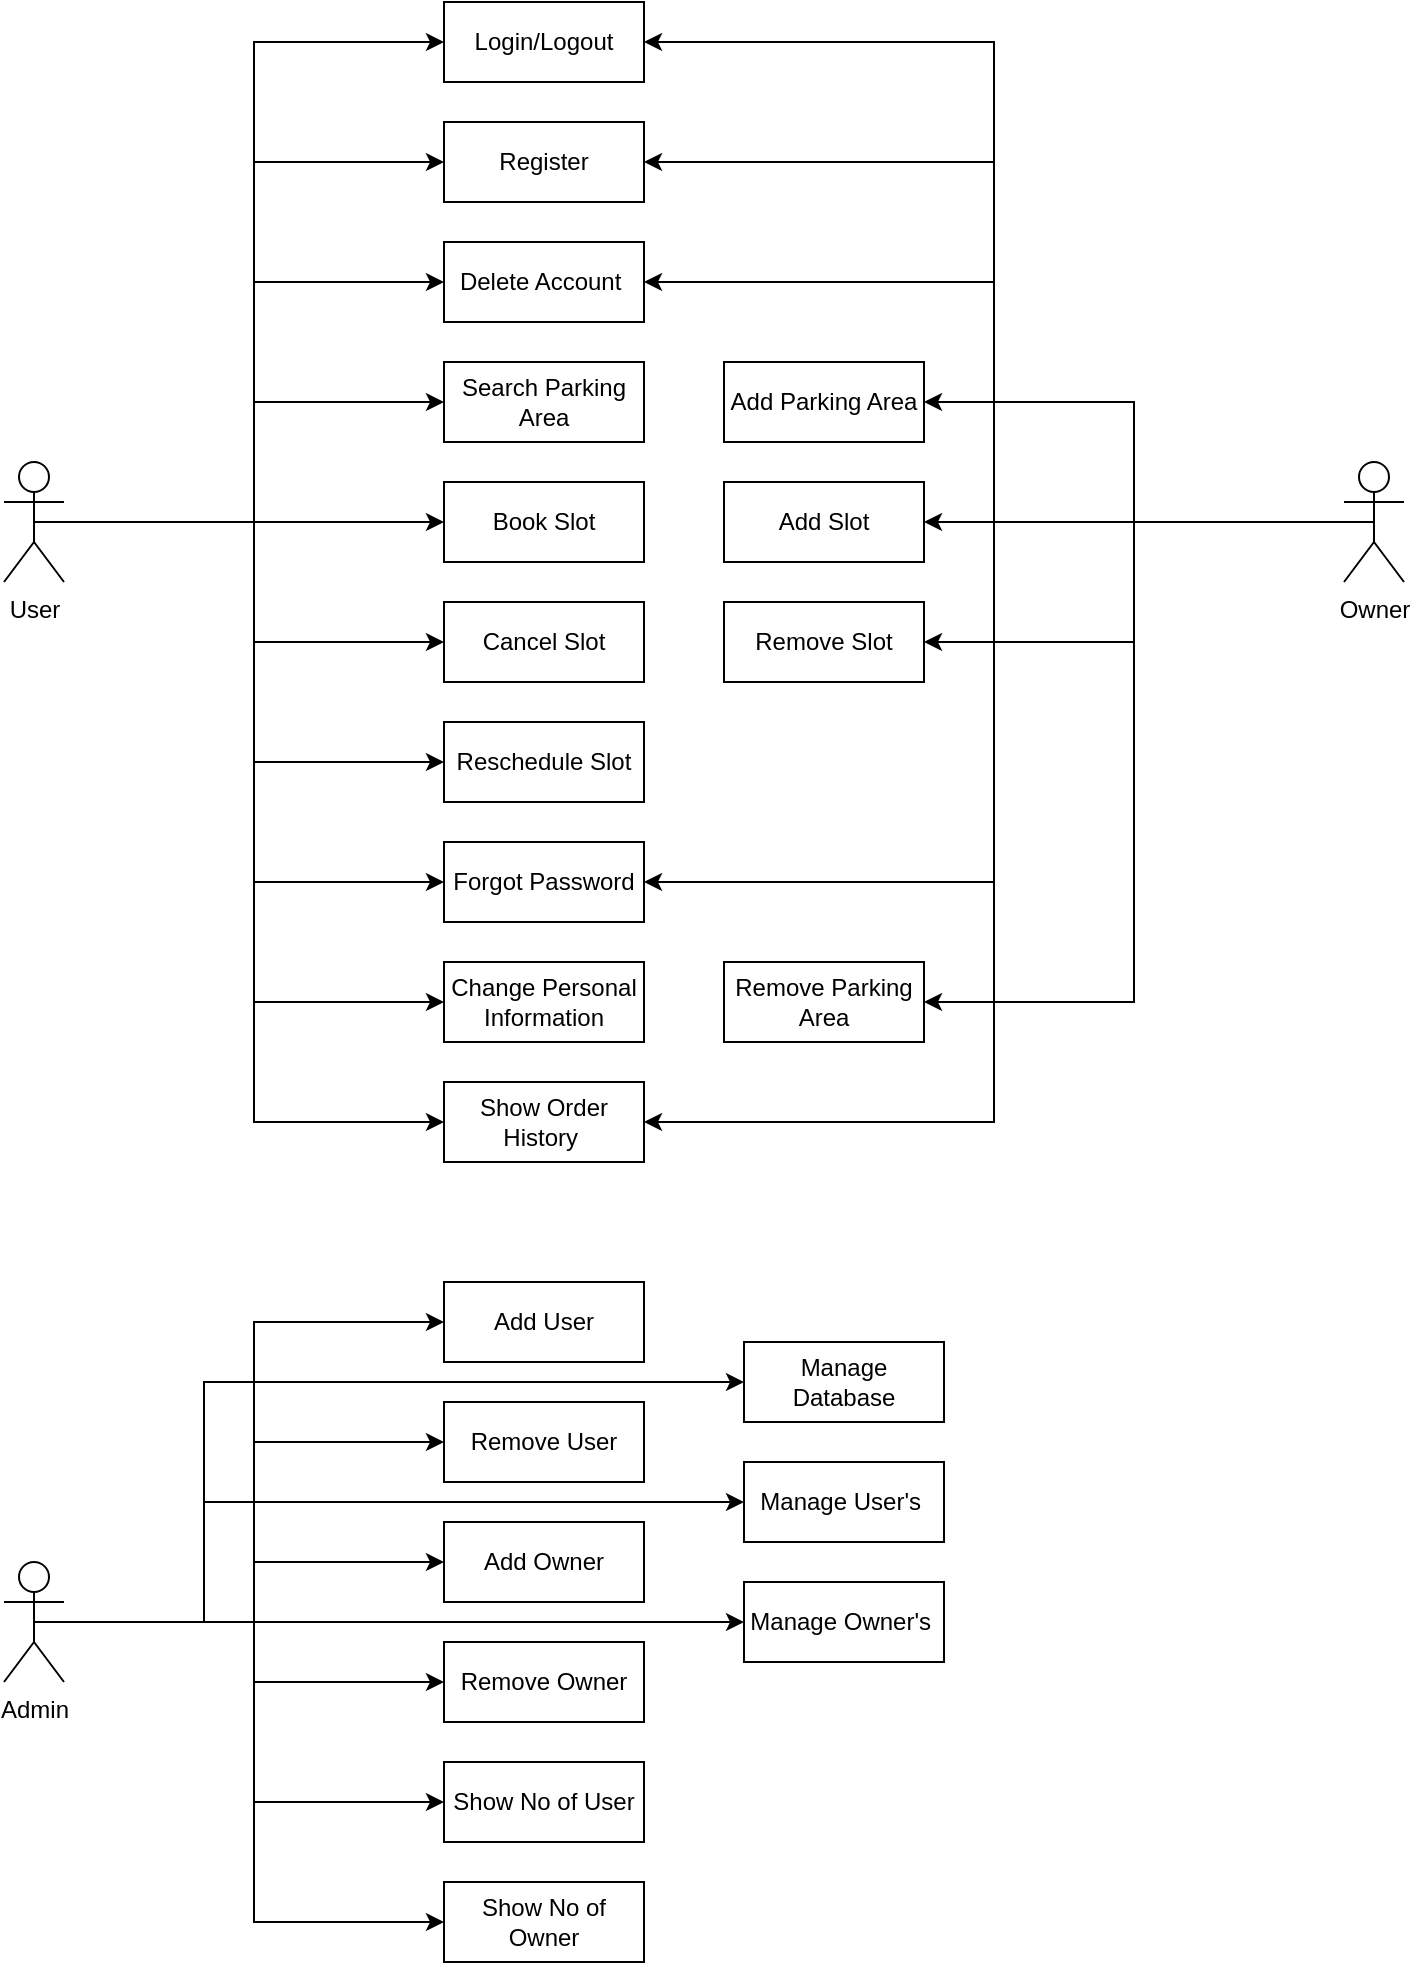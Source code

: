 <mxfile version="20.3.1" type="github">
  <diagram id="9JNc89d52sO5zC9LgYSv" name="Page-1">
    <mxGraphModel dx="1038" dy="571" grid="1" gridSize="10" guides="1" tooltips="1" connect="1" arrows="1" fold="1" page="1" pageScale="1" pageWidth="850" pageHeight="1100" math="0" shadow="0">
      <root>
        <mxCell id="0" />
        <mxCell id="1" parent="0" />
        <mxCell id="TXFs_DxhfUPZw4CZAY7L-6" style="edgeStyle=orthogonalEdgeStyle;rounded=0;orthogonalLoop=1;jettySize=auto;html=1;exitX=0.5;exitY=0.5;exitDx=0;exitDy=0;exitPerimeter=0;entryX=0;entryY=0.5;entryDx=0;entryDy=0;" parent="1" source="TXFs_DxhfUPZw4CZAY7L-1" target="TXFs_DxhfUPZw4CZAY7L-2" edge="1">
          <mxGeometry relative="1" as="geometry" />
        </mxCell>
        <mxCell id="TXFs_DxhfUPZw4CZAY7L-8" style="edgeStyle=orthogonalEdgeStyle;rounded=0;orthogonalLoop=1;jettySize=auto;html=1;exitX=0.5;exitY=0.5;exitDx=0;exitDy=0;exitPerimeter=0;entryX=0;entryY=0.5;entryDx=0;entryDy=0;" parent="1" source="TXFs_DxhfUPZw4CZAY7L-1" target="TXFs_DxhfUPZw4CZAY7L-5" edge="1">
          <mxGeometry relative="1" as="geometry" />
        </mxCell>
        <mxCell id="TXFs_DxhfUPZw4CZAY7L-9" style="edgeStyle=orthogonalEdgeStyle;rounded=0;orthogonalLoop=1;jettySize=auto;html=1;exitX=0.5;exitY=0.5;exitDx=0;exitDy=0;exitPerimeter=0;entryX=0;entryY=0.5;entryDx=0;entryDy=0;" parent="1" source="TXFs_DxhfUPZw4CZAY7L-1" target="TXFs_DxhfUPZw4CZAY7L-4" edge="1">
          <mxGeometry relative="1" as="geometry" />
        </mxCell>
        <mxCell id="TXFs_DxhfUPZw4CZAY7L-17" style="edgeStyle=orthogonalEdgeStyle;rounded=0;orthogonalLoop=1;jettySize=auto;html=1;exitX=0.5;exitY=0.5;exitDx=0;exitDy=0;exitPerimeter=0;entryX=0;entryY=0.5;entryDx=0;entryDy=0;" parent="1" source="TXFs_DxhfUPZw4CZAY7L-1" target="TXFs_DxhfUPZw4CZAY7L-11" edge="1">
          <mxGeometry relative="1" as="geometry" />
        </mxCell>
        <mxCell id="TXFs_DxhfUPZw4CZAY7L-18" style="edgeStyle=orthogonalEdgeStyle;rounded=0;orthogonalLoop=1;jettySize=auto;html=1;exitX=0.5;exitY=0.5;exitDx=0;exitDy=0;exitPerimeter=0;entryX=0;entryY=0.5;entryDx=0;entryDy=0;" parent="1" source="TXFs_DxhfUPZw4CZAY7L-1" target="TXFs_DxhfUPZw4CZAY7L-12" edge="1">
          <mxGeometry relative="1" as="geometry" />
        </mxCell>
        <mxCell id="TXFs_DxhfUPZw4CZAY7L-19" style="edgeStyle=orthogonalEdgeStyle;rounded=0;orthogonalLoop=1;jettySize=auto;html=1;exitX=0.5;exitY=0.5;exitDx=0;exitDy=0;exitPerimeter=0;entryX=0;entryY=0.5;entryDx=0;entryDy=0;" parent="1" source="TXFs_DxhfUPZw4CZAY7L-1" target="TXFs_DxhfUPZw4CZAY7L-13" edge="1">
          <mxGeometry relative="1" as="geometry" />
        </mxCell>
        <mxCell id="TXFs_DxhfUPZw4CZAY7L-20" style="edgeStyle=orthogonalEdgeStyle;rounded=0;orthogonalLoop=1;jettySize=auto;html=1;exitX=0.5;exitY=0.5;exitDx=0;exitDy=0;exitPerimeter=0;entryX=0;entryY=0.5;entryDx=0;entryDy=0;" parent="1" source="TXFs_DxhfUPZw4CZAY7L-1" target="TXFs_DxhfUPZw4CZAY7L-14" edge="1">
          <mxGeometry relative="1" as="geometry" />
        </mxCell>
        <mxCell id="TXFs_DxhfUPZw4CZAY7L-21" style="edgeStyle=orthogonalEdgeStyle;rounded=0;orthogonalLoop=1;jettySize=auto;html=1;exitX=0.5;exitY=0.5;exitDx=0;exitDy=0;exitPerimeter=0;entryX=0;entryY=0.5;entryDx=0;entryDy=0;" parent="1" source="TXFs_DxhfUPZw4CZAY7L-1" target="TXFs_DxhfUPZw4CZAY7L-15" edge="1">
          <mxGeometry relative="1" as="geometry" />
        </mxCell>
        <mxCell id="TXFs_DxhfUPZw4CZAY7L-24" style="edgeStyle=orthogonalEdgeStyle;rounded=0;orthogonalLoop=1;jettySize=auto;html=1;exitX=0.5;exitY=0.5;exitDx=0;exitDy=0;exitPerimeter=0;entryX=0;entryY=0.5;entryDx=0;entryDy=0;" parent="1" source="TXFs_DxhfUPZw4CZAY7L-1" target="TXFs_DxhfUPZw4CZAY7L-23" edge="1">
          <mxGeometry relative="1" as="geometry" />
        </mxCell>
        <mxCell id="TXFs_DxhfUPZw4CZAY7L-27" style="edgeStyle=orthogonalEdgeStyle;rounded=0;orthogonalLoop=1;jettySize=auto;html=1;exitX=0.5;exitY=0.5;exitDx=0;exitDy=0;exitPerimeter=0;entryX=0;entryY=0.5;entryDx=0;entryDy=0;" parent="1" source="TXFs_DxhfUPZw4CZAY7L-1" target="TXFs_DxhfUPZw4CZAY7L-26" edge="1">
          <mxGeometry relative="1" as="geometry" />
        </mxCell>
        <mxCell id="TXFs_DxhfUPZw4CZAY7L-1" value="User" style="shape=umlActor;verticalLabelPosition=bottom;verticalAlign=top;html=1;outlineConnect=0;" parent="1" vertex="1">
          <mxGeometry x="100" y="310" width="30" height="60" as="geometry" />
        </mxCell>
        <mxCell id="TXFs_DxhfUPZw4CZAY7L-2" value="Login/Logout" style="rounded=0;whiteSpace=wrap;html=1;" parent="1" vertex="1">
          <mxGeometry x="320" y="80" width="100" height="40" as="geometry" />
        </mxCell>
        <mxCell id="TXFs_DxhfUPZw4CZAY7L-4" value="Delete Account&amp;nbsp;" style="rounded=0;whiteSpace=wrap;html=1;" parent="1" vertex="1">
          <mxGeometry x="320" y="200" width="100" height="40" as="geometry" />
        </mxCell>
        <mxCell id="TXFs_DxhfUPZw4CZAY7L-5" value="Register" style="rounded=0;whiteSpace=wrap;html=1;" parent="1" vertex="1">
          <mxGeometry x="320" y="140" width="100" height="40" as="geometry" />
        </mxCell>
        <mxCell id="TXFs_DxhfUPZw4CZAY7L-11" value="Search Parking Area" style="rounded=0;whiteSpace=wrap;html=1;" parent="1" vertex="1">
          <mxGeometry x="320" y="260" width="100" height="40" as="geometry" />
        </mxCell>
        <mxCell id="TXFs_DxhfUPZw4CZAY7L-12" value="Book Slot" style="rounded=0;whiteSpace=wrap;html=1;" parent="1" vertex="1">
          <mxGeometry x="320" y="320" width="100" height="40" as="geometry" />
        </mxCell>
        <mxCell id="TXFs_DxhfUPZw4CZAY7L-13" value="Cancel Slot" style="rounded=0;whiteSpace=wrap;html=1;" parent="1" vertex="1">
          <mxGeometry x="320" y="380" width="100" height="40" as="geometry" />
        </mxCell>
        <mxCell id="TXFs_DxhfUPZw4CZAY7L-14" value="Reschedule Slot" style="rounded=0;whiteSpace=wrap;html=1;" parent="1" vertex="1">
          <mxGeometry x="320" y="440" width="100" height="40" as="geometry" />
        </mxCell>
        <mxCell id="TXFs_DxhfUPZw4CZAY7L-15" value="Forgot Password" style="rounded=0;whiteSpace=wrap;html=1;" parent="1" vertex="1">
          <mxGeometry x="320" y="500" width="100" height="40" as="geometry" />
        </mxCell>
        <mxCell id="TXFs_DxhfUPZw4CZAY7L-23" value="Change Personal Information" style="rounded=0;whiteSpace=wrap;html=1;" parent="1" vertex="1">
          <mxGeometry x="320" y="560" width="100" height="40" as="geometry" />
        </mxCell>
        <mxCell id="TXFs_DxhfUPZw4CZAY7L-26" value="Show Order History&amp;nbsp;" style="rounded=0;whiteSpace=wrap;html=1;" parent="1" vertex="1">
          <mxGeometry x="320" y="620" width="100" height="40" as="geometry" />
        </mxCell>
        <mxCell id="TXFs_DxhfUPZw4CZAY7L-36" style="edgeStyle=orthogonalEdgeStyle;rounded=0;orthogonalLoop=1;jettySize=auto;html=1;exitX=0.5;exitY=0.5;exitDx=0;exitDy=0;exitPerimeter=0;entryX=1;entryY=0.5;entryDx=0;entryDy=0;" parent="1" source="TXFs_DxhfUPZw4CZAY7L-31" target="TXFs_DxhfUPZw4CZAY7L-2" edge="1">
          <mxGeometry relative="1" as="geometry" />
        </mxCell>
        <mxCell id="TXFs_DxhfUPZw4CZAY7L-37" style="edgeStyle=orthogonalEdgeStyle;rounded=0;orthogonalLoop=1;jettySize=auto;html=1;exitX=0.5;exitY=0.5;exitDx=0;exitDy=0;exitPerimeter=0;entryX=1;entryY=0.5;entryDx=0;entryDy=0;" parent="1" source="TXFs_DxhfUPZw4CZAY7L-31" target="TXFs_DxhfUPZw4CZAY7L-5" edge="1">
          <mxGeometry relative="1" as="geometry" />
        </mxCell>
        <mxCell id="TXFs_DxhfUPZw4CZAY7L-38" style="edgeStyle=orthogonalEdgeStyle;rounded=0;orthogonalLoop=1;jettySize=auto;html=1;exitX=0.5;exitY=0.5;exitDx=0;exitDy=0;exitPerimeter=0;entryX=1;entryY=0.5;entryDx=0;entryDy=0;" parent="1" source="TXFs_DxhfUPZw4CZAY7L-31" target="TXFs_DxhfUPZw4CZAY7L-4" edge="1">
          <mxGeometry relative="1" as="geometry" />
        </mxCell>
        <mxCell id="TXFs_DxhfUPZw4CZAY7L-39" style="edgeStyle=orthogonalEdgeStyle;rounded=0;orthogonalLoop=1;jettySize=auto;html=1;exitX=0.5;exitY=0.5;exitDx=0;exitDy=0;exitPerimeter=0;entryX=1;entryY=0.5;entryDx=0;entryDy=0;" parent="1" source="TXFs_DxhfUPZw4CZAY7L-31" target="TXFs_DxhfUPZw4CZAY7L-26" edge="1">
          <mxGeometry relative="1" as="geometry" />
        </mxCell>
        <mxCell id="TXFs_DxhfUPZw4CZAY7L-40" style="edgeStyle=orthogonalEdgeStyle;rounded=0;orthogonalLoop=1;jettySize=auto;html=1;exitX=0.5;exitY=0.5;exitDx=0;exitDy=0;exitPerimeter=0;entryX=1;entryY=0.5;entryDx=0;entryDy=0;" parent="1" source="TXFs_DxhfUPZw4CZAY7L-31" target="TXFs_DxhfUPZw4CZAY7L-15" edge="1">
          <mxGeometry relative="1" as="geometry" />
        </mxCell>
        <mxCell id="TXFs_DxhfUPZw4CZAY7L-44" style="edgeStyle=orthogonalEdgeStyle;rounded=0;orthogonalLoop=1;jettySize=auto;html=1;exitX=0.5;exitY=0.5;exitDx=0;exitDy=0;exitPerimeter=0;entryX=1;entryY=0.5;entryDx=0;entryDy=0;" parent="1" source="TXFs_DxhfUPZw4CZAY7L-31" target="TXFs_DxhfUPZw4CZAY7L-42" edge="1">
          <mxGeometry relative="1" as="geometry" />
        </mxCell>
        <mxCell id="TXFs_DxhfUPZw4CZAY7L-45" style="edgeStyle=orthogonalEdgeStyle;rounded=0;orthogonalLoop=1;jettySize=auto;html=1;exitX=0.5;exitY=0.5;exitDx=0;exitDy=0;exitPerimeter=0;entryX=1;entryY=0.5;entryDx=0;entryDy=0;" parent="1" source="TXFs_DxhfUPZw4CZAY7L-31" target="TXFs_DxhfUPZw4CZAY7L-43" edge="1">
          <mxGeometry relative="1" as="geometry" />
        </mxCell>
        <mxCell id="TXFs_DxhfUPZw4CZAY7L-48" style="edgeStyle=orthogonalEdgeStyle;rounded=0;orthogonalLoop=1;jettySize=auto;html=1;exitX=0.5;exitY=0.5;exitDx=0;exitDy=0;exitPerimeter=0;entryX=1;entryY=0.5;entryDx=0;entryDy=0;" parent="1" source="TXFs_DxhfUPZw4CZAY7L-31" target="TXFs_DxhfUPZw4CZAY7L-47" edge="1">
          <mxGeometry relative="1" as="geometry" />
        </mxCell>
        <mxCell id="TXFs_DxhfUPZw4CZAY7L-55" style="edgeStyle=orthogonalEdgeStyle;rounded=0;orthogonalLoop=1;jettySize=auto;html=1;exitX=0.5;exitY=0.5;exitDx=0;exitDy=0;exitPerimeter=0;entryX=1;entryY=0.5;entryDx=0;entryDy=0;" parent="1" source="TXFs_DxhfUPZw4CZAY7L-31" target="TXFs_DxhfUPZw4CZAY7L-54" edge="1">
          <mxGeometry relative="1" as="geometry" />
        </mxCell>
        <mxCell id="TXFs_DxhfUPZw4CZAY7L-31" value="Owner" style="shape=umlActor;verticalLabelPosition=bottom;verticalAlign=top;html=1;outlineConnect=0;" parent="1" vertex="1">
          <mxGeometry x="770" y="310" width="30" height="60" as="geometry" />
        </mxCell>
        <mxCell id="TXFs_DxhfUPZw4CZAY7L-42" value="Add Parking Area" style="rounded=0;whiteSpace=wrap;html=1;" parent="1" vertex="1">
          <mxGeometry x="460" y="260" width="100" height="40" as="geometry" />
        </mxCell>
        <mxCell id="TXFs_DxhfUPZw4CZAY7L-43" value="Add Slot" style="rounded=0;whiteSpace=wrap;html=1;" parent="1" vertex="1">
          <mxGeometry x="460" y="320" width="100" height="40" as="geometry" />
        </mxCell>
        <mxCell id="TXFs_DxhfUPZw4CZAY7L-47" value="Remove Slot" style="rounded=0;whiteSpace=wrap;html=1;" parent="1" vertex="1">
          <mxGeometry x="460" y="380" width="100" height="40" as="geometry" />
        </mxCell>
        <mxCell id="TXFs_DxhfUPZw4CZAY7L-54" value="Remove Parking Area" style="rounded=0;whiteSpace=wrap;html=1;" parent="1" vertex="1">
          <mxGeometry x="460" y="560" width="100" height="40" as="geometry" />
        </mxCell>
        <mxCell id="TXFs_DxhfUPZw4CZAY7L-64" style="edgeStyle=orthogonalEdgeStyle;rounded=0;orthogonalLoop=1;jettySize=auto;html=1;exitX=0.5;exitY=0.5;exitDx=0;exitDy=0;exitPerimeter=0;entryX=0;entryY=0.5;entryDx=0;entryDy=0;" parent="1" source="TXFs_DxhfUPZw4CZAY7L-57" target="TXFs_DxhfUPZw4CZAY7L-59" edge="1">
          <mxGeometry relative="1" as="geometry" />
        </mxCell>
        <mxCell id="TXFs_DxhfUPZw4CZAY7L-65" style="edgeStyle=orthogonalEdgeStyle;rounded=0;orthogonalLoop=1;jettySize=auto;html=1;exitX=0.5;exitY=0.5;exitDx=0;exitDy=0;exitPerimeter=0;entryX=0;entryY=0.5;entryDx=0;entryDy=0;" parent="1" source="TXFs_DxhfUPZw4CZAY7L-57" target="TXFs_DxhfUPZw4CZAY7L-60" edge="1">
          <mxGeometry relative="1" as="geometry" />
        </mxCell>
        <mxCell id="TXFs_DxhfUPZw4CZAY7L-66" style="edgeStyle=orthogonalEdgeStyle;rounded=0;orthogonalLoop=1;jettySize=auto;html=1;exitX=0.5;exitY=0.5;exitDx=0;exitDy=0;exitPerimeter=0;entryX=0;entryY=0.5;entryDx=0;entryDy=0;" parent="1" source="TXFs_DxhfUPZw4CZAY7L-57" target="TXFs_DxhfUPZw4CZAY7L-61" edge="1">
          <mxGeometry relative="1" as="geometry" />
        </mxCell>
        <mxCell id="TXFs_DxhfUPZw4CZAY7L-67" style="edgeStyle=orthogonalEdgeStyle;rounded=0;orthogonalLoop=1;jettySize=auto;html=1;exitX=0.5;exitY=0.5;exitDx=0;exitDy=0;exitPerimeter=0;entryX=0;entryY=0.5;entryDx=0;entryDy=0;" parent="1" source="TXFs_DxhfUPZw4CZAY7L-57" target="TXFs_DxhfUPZw4CZAY7L-62" edge="1">
          <mxGeometry relative="1" as="geometry" />
        </mxCell>
        <mxCell id="TXFs_DxhfUPZw4CZAY7L-72" style="edgeStyle=orthogonalEdgeStyle;rounded=0;orthogonalLoop=1;jettySize=auto;html=1;exitX=0.5;exitY=0.5;exitDx=0;exitDy=0;exitPerimeter=0;entryX=0;entryY=0.5;entryDx=0;entryDy=0;" parent="1" source="TXFs_DxhfUPZw4CZAY7L-57" target="TXFs_DxhfUPZw4CZAY7L-69" edge="1">
          <mxGeometry relative="1" as="geometry" />
        </mxCell>
        <mxCell id="TXFs_DxhfUPZw4CZAY7L-73" style="edgeStyle=orthogonalEdgeStyle;rounded=0;orthogonalLoop=1;jettySize=auto;html=1;exitX=0.5;exitY=0.5;exitDx=0;exitDy=0;exitPerimeter=0;entryX=0;entryY=0.5;entryDx=0;entryDy=0;" parent="1" source="TXFs_DxhfUPZw4CZAY7L-57" target="TXFs_DxhfUPZw4CZAY7L-70" edge="1">
          <mxGeometry relative="1" as="geometry" />
        </mxCell>
        <mxCell id="O72q8F9uwrau5cvb7_qN-3" style="edgeStyle=orthogonalEdgeStyle;rounded=0;orthogonalLoop=1;jettySize=auto;html=1;exitX=0.5;exitY=0.5;exitDx=0;exitDy=0;exitPerimeter=0;entryX=0;entryY=0.5;entryDx=0;entryDy=0;" edge="1" parent="1" source="TXFs_DxhfUPZw4CZAY7L-57" target="O72q8F9uwrau5cvb7_qN-2">
          <mxGeometry relative="1" as="geometry">
            <Array as="points">
              <mxPoint x="200" y="890" />
              <mxPoint x="200" y="770" />
            </Array>
          </mxGeometry>
        </mxCell>
        <mxCell id="O72q8F9uwrau5cvb7_qN-6" style="edgeStyle=orthogonalEdgeStyle;rounded=0;orthogonalLoop=1;jettySize=auto;html=1;exitX=0.5;exitY=0.5;exitDx=0;exitDy=0;exitPerimeter=0;entryX=0;entryY=0.5;entryDx=0;entryDy=0;" edge="1" parent="1" source="TXFs_DxhfUPZw4CZAY7L-57" target="O72q8F9uwrau5cvb7_qN-4">
          <mxGeometry relative="1" as="geometry">
            <Array as="points">
              <mxPoint x="200" y="890" />
              <mxPoint x="200" y="830" />
            </Array>
          </mxGeometry>
        </mxCell>
        <mxCell id="O72q8F9uwrau5cvb7_qN-7" style="edgeStyle=orthogonalEdgeStyle;rounded=0;orthogonalLoop=1;jettySize=auto;html=1;exitX=0.5;exitY=0.5;exitDx=0;exitDy=0;exitPerimeter=0;entryX=0;entryY=0.5;entryDx=0;entryDy=0;" edge="1" parent="1" source="TXFs_DxhfUPZw4CZAY7L-57" target="O72q8F9uwrau5cvb7_qN-5">
          <mxGeometry relative="1" as="geometry" />
        </mxCell>
        <mxCell id="TXFs_DxhfUPZw4CZAY7L-57" value="Admin" style="shape=umlActor;verticalLabelPosition=bottom;verticalAlign=top;html=1;outlineConnect=0;" parent="1" vertex="1">
          <mxGeometry x="100" y="860" width="30" height="60" as="geometry" />
        </mxCell>
        <mxCell id="TXFs_DxhfUPZw4CZAY7L-59" value="Add User" style="rounded=0;whiteSpace=wrap;html=1;" parent="1" vertex="1">
          <mxGeometry x="320" y="720" width="100" height="40" as="geometry" />
        </mxCell>
        <mxCell id="TXFs_DxhfUPZw4CZAY7L-60" value="Remove User" style="rounded=0;whiteSpace=wrap;html=1;" parent="1" vertex="1">
          <mxGeometry x="320" y="780" width="100" height="40" as="geometry" />
        </mxCell>
        <mxCell id="TXFs_DxhfUPZw4CZAY7L-61" value="Add Owner" style="rounded=0;whiteSpace=wrap;html=1;" parent="1" vertex="1">
          <mxGeometry x="320" y="840" width="100" height="40" as="geometry" />
        </mxCell>
        <mxCell id="TXFs_DxhfUPZw4CZAY7L-62" value="Remove Owner" style="rounded=0;whiteSpace=wrap;html=1;" parent="1" vertex="1">
          <mxGeometry x="320" y="900" width="100" height="40" as="geometry" />
        </mxCell>
        <mxCell id="TXFs_DxhfUPZw4CZAY7L-69" value="Show No of User" style="rounded=0;whiteSpace=wrap;html=1;" parent="1" vertex="1">
          <mxGeometry x="320" y="960" width="100" height="40" as="geometry" />
        </mxCell>
        <mxCell id="TXFs_DxhfUPZw4CZAY7L-70" value="Show No of Owner" style="rounded=0;whiteSpace=wrap;html=1;" parent="1" vertex="1">
          <mxGeometry x="320" y="1020" width="100" height="40" as="geometry" />
        </mxCell>
        <mxCell id="O72q8F9uwrau5cvb7_qN-2" value="Manage Database" style="rounded=0;whiteSpace=wrap;html=1;" vertex="1" parent="1">
          <mxGeometry x="470" y="750" width="100" height="40" as="geometry" />
        </mxCell>
        <mxCell id="O72q8F9uwrau5cvb7_qN-4" value="Manage User&#39;s&amp;nbsp;" style="rounded=0;whiteSpace=wrap;html=1;" vertex="1" parent="1">
          <mxGeometry x="470" y="810" width="100" height="40" as="geometry" />
        </mxCell>
        <mxCell id="O72q8F9uwrau5cvb7_qN-5" value="Manage Owner&#39;s&amp;nbsp;" style="rounded=0;whiteSpace=wrap;html=1;" vertex="1" parent="1">
          <mxGeometry x="470" y="870" width="100" height="40" as="geometry" />
        </mxCell>
      </root>
    </mxGraphModel>
  </diagram>
</mxfile>
